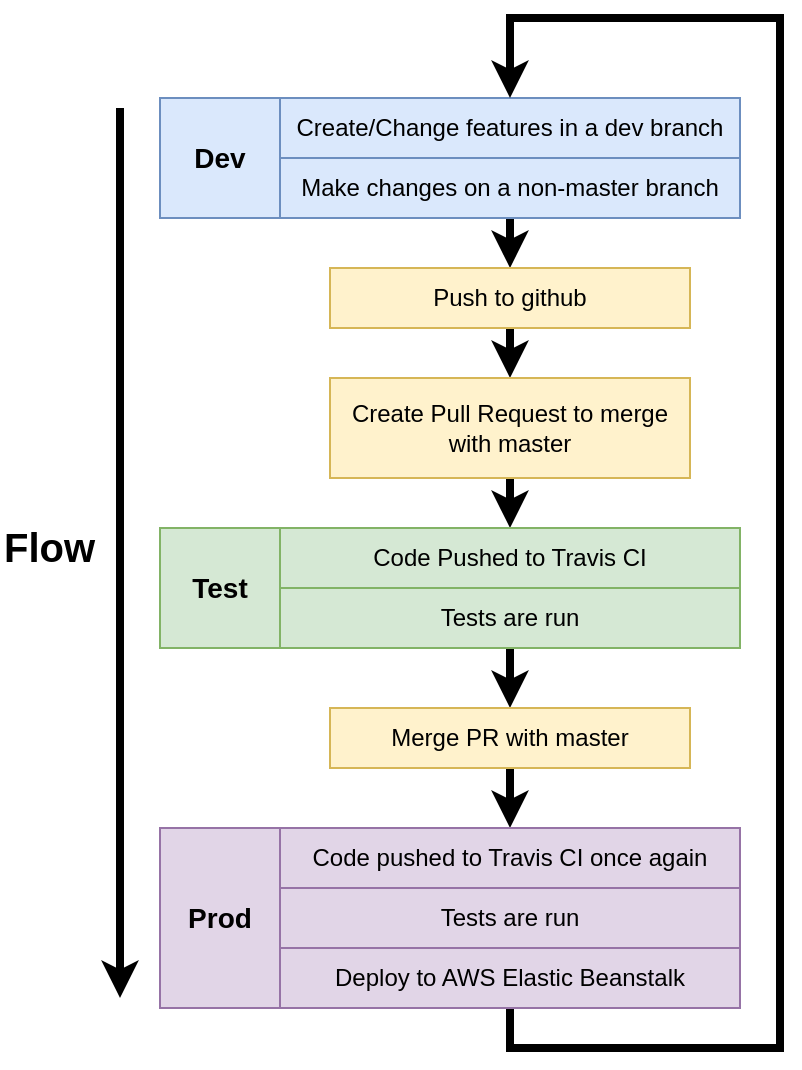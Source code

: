 <mxfile version="11.0.7" type="github"><diagram id="cFLhmhkeseVO4Nm1EdzG" name="Page-1"><mxGraphModel dx="991" dy="617" grid="1" gridSize="10" guides="1" tooltips="1" connect="1" arrows="1" fold="1" page="1" pageScale="1" pageWidth="850" pageHeight="1100" math="0" shadow="0"><root><mxCell id="0"/><mxCell id="1" parent="0"/><mxCell id="BI2WYBg5DesSx8AidivM-1" value="" style="endArrow=classic;html=1;strokeWidth=4;" parent="1" edge="1"><mxGeometry width="50" height="50" relative="1" as="geometry"><mxPoint x="170" y="115" as="sourcePoint"/><mxPoint x="170" y="560" as="targetPoint"/></mxGeometry></mxCell><mxCell id="BI2WYBg5DesSx8AidivM-5" value="&lt;b&gt;&lt;font style=&quot;font-size: 14px&quot;&gt;Dev&lt;/font&gt;&lt;/b&gt;" style="rounded=0;whiteSpace=wrap;html=1;fillColor=#dae8fc;strokeColor=#6c8ebf;" parent="1" vertex="1"><mxGeometry x="190" y="110" width="60" height="60" as="geometry"/></mxCell><mxCell id="BI2WYBg5DesSx8AidivM-10" value="Create/Change features in a dev branch" style="rounded=0;whiteSpace=wrap;html=1;fillColor=#dae8fc;strokeColor=#6c8ebf;" parent="1" vertex="1"><mxGeometry x="250" y="110" width="230" height="30" as="geometry"/></mxCell><mxCell id="BI2WYBg5DesSx8AidivM-23" style="edgeStyle=orthogonalEdgeStyle;rounded=0;orthogonalLoop=1;jettySize=auto;html=1;exitX=0.5;exitY=1;exitDx=0;exitDy=0;entryX=0.5;entryY=0;entryDx=0;entryDy=0;strokeWidth=4;" parent="1" source="BI2WYBg5DesSx8AidivM-11" target="BI2WYBg5DesSx8AidivM-13" edge="1"><mxGeometry relative="1" as="geometry"/></mxCell><mxCell id="BI2WYBg5DesSx8AidivM-11" value="Make changes on a non-master branch" style="rounded=0;whiteSpace=wrap;html=1;fillColor=#dae8fc;strokeColor=#6c8ebf;" parent="1" vertex="1"><mxGeometry x="250" y="140" width="230" height="30" as="geometry"/></mxCell><mxCell id="BI2WYBg5DesSx8AidivM-24" style="edgeStyle=orthogonalEdgeStyle;rounded=0;orthogonalLoop=1;jettySize=auto;html=1;exitX=0.5;exitY=1;exitDx=0;exitDy=0;entryX=0.5;entryY=0;entryDx=0;entryDy=0;strokeWidth=4;" parent="1" source="BI2WYBg5DesSx8AidivM-13" target="BI2WYBg5DesSx8AidivM-14" edge="1"><mxGeometry relative="1" as="geometry"/></mxCell><mxCell id="BI2WYBg5DesSx8AidivM-13" value="Push to github" style="rounded=0;whiteSpace=wrap;html=1;fillColor=#fff2cc;strokeColor=#d6b656;" parent="1" vertex="1"><mxGeometry x="275" y="195" width="180" height="30" as="geometry"/></mxCell><mxCell id="BI2WYBg5DesSx8AidivM-25" style="edgeStyle=orthogonalEdgeStyle;rounded=0;orthogonalLoop=1;jettySize=auto;html=1;exitX=0.5;exitY=1;exitDx=0;exitDy=0;entryX=0.5;entryY=0;entryDx=0;entryDy=0;strokeWidth=4;" parent="1" source="BI2WYBg5DesSx8AidivM-14" target="BI2WYBg5DesSx8AidivM-16" edge="1"><mxGeometry relative="1" as="geometry"/></mxCell><mxCell id="BI2WYBg5DesSx8AidivM-14" value="Create Pull Request to merge with master" style="rounded=0;whiteSpace=wrap;html=1;fillColor=#fff2cc;strokeColor=#d6b656;" parent="1" vertex="1"><mxGeometry x="275" y="250" width="180" height="50" as="geometry"/></mxCell><mxCell id="BI2WYBg5DesSx8AidivM-15" value="&lt;b&gt;&lt;font style=&quot;font-size: 14px&quot;&gt;Test&lt;/font&gt;&lt;/b&gt;" style="rounded=0;whiteSpace=wrap;html=1;fillColor=#d5e8d4;strokeColor=#82b366;" parent="1" vertex="1"><mxGeometry x="190" y="325" width="60" height="60" as="geometry"/></mxCell><mxCell id="BI2WYBg5DesSx8AidivM-16" value="Code Pushed to Travis CI" style="rounded=0;whiteSpace=wrap;html=1;fillColor=#d5e8d4;strokeColor=#82b366;" parent="1" vertex="1"><mxGeometry x="250" y="325" width="230" height="30" as="geometry"/></mxCell><mxCell id="BI2WYBg5DesSx8AidivM-26" style="edgeStyle=orthogonalEdgeStyle;rounded=0;orthogonalLoop=1;jettySize=auto;html=1;exitX=0.5;exitY=1;exitDx=0;exitDy=0;entryX=0.5;entryY=0;entryDx=0;entryDy=0;strokeWidth=4;" parent="1" source="BI2WYBg5DesSx8AidivM-17" target="BI2WYBg5DesSx8AidivM-18" edge="1"><mxGeometry relative="1" as="geometry"/></mxCell><mxCell id="BI2WYBg5DesSx8AidivM-17" value="Tests are run" style="rounded=0;whiteSpace=wrap;html=1;fillColor=#d5e8d4;strokeColor=#82b366;" parent="1" vertex="1"><mxGeometry x="250" y="355" width="230" height="30" as="geometry"/></mxCell><mxCell id="BI2WYBg5DesSx8AidivM-27" style="edgeStyle=orthogonalEdgeStyle;rounded=0;orthogonalLoop=1;jettySize=auto;html=1;exitX=0.5;exitY=1;exitDx=0;exitDy=0;entryX=0.5;entryY=0;entryDx=0;entryDy=0;strokeWidth=4;" parent="1" source="BI2WYBg5DesSx8AidivM-18" target="BI2WYBg5DesSx8AidivM-20" edge="1"><mxGeometry relative="1" as="geometry"/></mxCell><mxCell id="BI2WYBg5DesSx8AidivM-18" value="Merge PR with master" style="rounded=0;whiteSpace=wrap;html=1;fillColor=#fff2cc;strokeColor=#d6b656;" parent="1" vertex="1"><mxGeometry x="275" y="415" width="180" height="30" as="geometry"/></mxCell><mxCell id="BI2WYBg5DesSx8AidivM-19" value="&lt;b&gt;&lt;font style=&quot;font-size: 14px&quot;&gt;Prod&lt;/font&gt;&lt;/b&gt;" style="rounded=0;whiteSpace=wrap;html=1;fillColor=#e1d5e7;strokeColor=#9673a6;" parent="1" vertex="1"><mxGeometry x="190" y="475" width="60" height="90" as="geometry"/></mxCell><mxCell id="BI2WYBg5DesSx8AidivM-20" value="Code pushed to Travis CI once again" style="rounded=0;whiteSpace=wrap;html=1;fillColor=#e1d5e7;strokeColor=#9673a6;" parent="1" vertex="1"><mxGeometry x="250" y="475" width="230" height="30" as="geometry"/></mxCell><mxCell id="BI2WYBg5DesSx8AidivM-21" value="Tests are run" style="rounded=0;whiteSpace=wrap;html=1;fillColor=#e1d5e7;strokeColor=#9673a6;" parent="1" vertex="1"><mxGeometry x="250" y="505" width="230" height="30" as="geometry"/></mxCell><mxCell id="_z5uomDw-llmpNYBwLve-2" style="edgeStyle=orthogonalEdgeStyle;rounded=0;orthogonalLoop=1;jettySize=auto;html=1;exitX=0.5;exitY=1;exitDx=0;exitDy=0;strokeWidth=4;entryX=0.5;entryY=0;entryDx=0;entryDy=0;" edge="1" parent="1" source="BI2WYBg5DesSx8AidivM-22" target="BI2WYBg5DesSx8AidivM-10"><mxGeometry relative="1" as="geometry"><mxPoint x="500" y="30" as="targetPoint"/><Array as="points"><mxPoint x="365" y="585"/><mxPoint x="500" y="585"/><mxPoint x="500" y="70"/><mxPoint x="365" y="70"/></Array></mxGeometry></mxCell><mxCell id="BI2WYBg5DesSx8AidivM-22" value="Deploy to AWS Elastic Beanstalk" style="rounded=0;whiteSpace=wrap;html=1;fillColor=#e1d5e7;strokeColor=#9673a6;" parent="1" vertex="1"><mxGeometry x="250" y="535" width="230" height="30" as="geometry"/></mxCell><mxCell id="_z5uomDw-llmpNYBwLve-1" value="&lt;font style=&quot;font-size: 20px&quot;&gt;&lt;b&gt;Flow&lt;/b&gt;&lt;/font&gt;" style="text;html=1;resizable=0;points=[];autosize=1;align=left;verticalAlign=top;spacingTop=-4;" vertex="1" parent="1"><mxGeometry x="110" y="320" width="60" height="20" as="geometry"/></mxCell></root></mxGraphModel></diagram></mxfile>